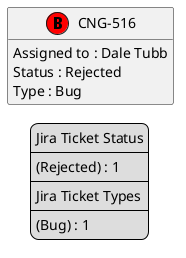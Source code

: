 @startuml
'https://plantuml.com/class-diagram

' GENERATE CLASS DIAGRAM ===========
' Generated at    : Mon Apr 15 13:01:55 CEST 2024

hide empty members

legend
Jira Ticket Status
----
(Rejected) : 1
----
Jira Ticket Types
----
(Bug) : 1
end legend


' Tickets =======
class "CNG-516" << (B,red) >> {
  Assigned to : Dale Tubb
  Status : Rejected
  Type : Bug
}



' Links =======


@enduml
